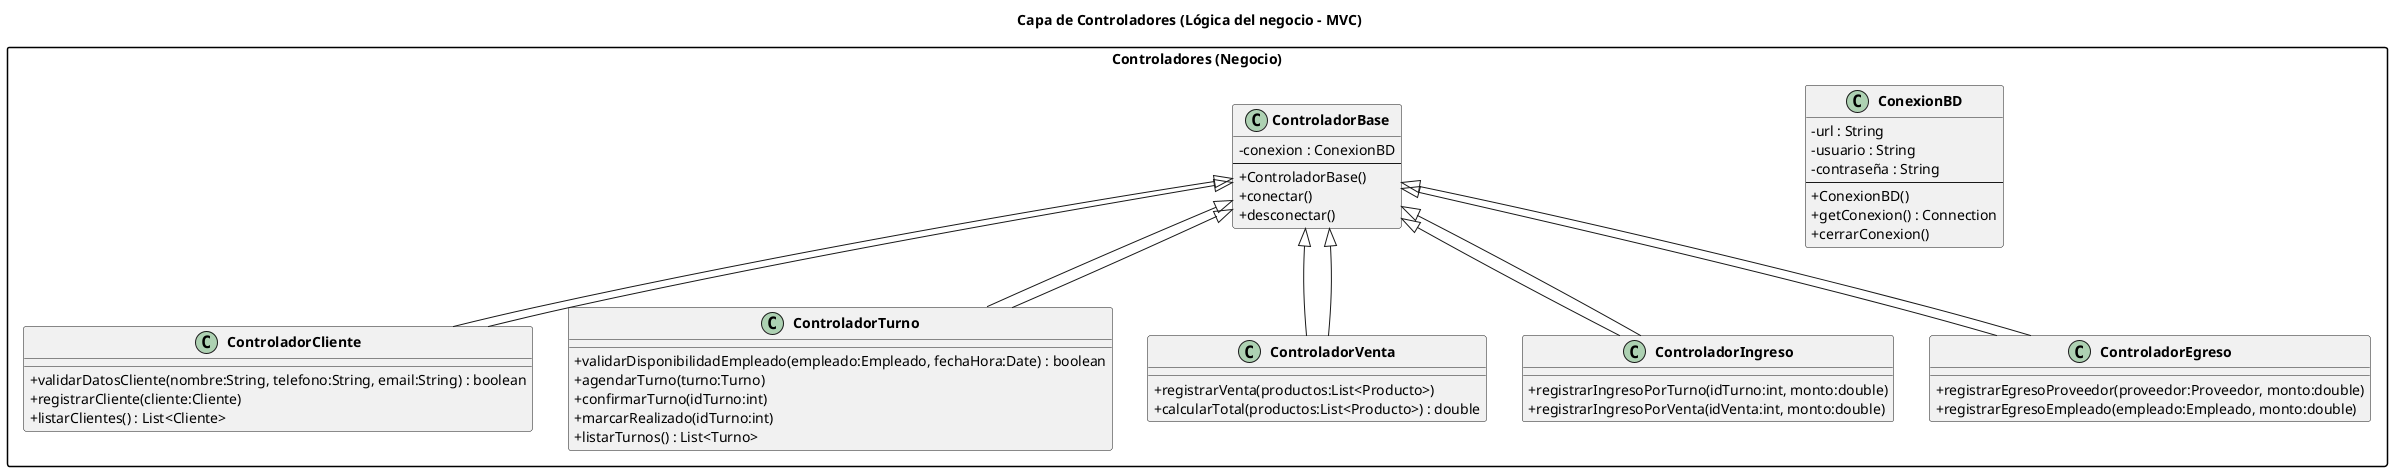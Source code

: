 @startuml Clases_Controladores
title Capa de Controladores (Lógica del negocio - MVC)

skinparam classAttributeIconSize 0
skinparam classFontStyle bold
skinparam packageStyle rectangle

package "Controladores (Negocio)" {

class ConexionBD {
  - url : String
  - usuario : String
  - contraseña : String
  --
  + ConexionBD()
  + getConexion() : Connection
  + cerrarConexion()
}

class ControladorBase {
  - conexion : ConexionBD
  --
  + ControladorBase()
  + conectar()
  + desconectar()
}

class ControladorCliente extends ControladorBase {
  + validarDatosCliente(nombre:String, telefono:String, email:String) : boolean
  + registrarCliente(cliente:Cliente)
  + listarClientes() : List<Cliente>
}

class ControladorTurno extends ControladorBase {
  + validarDisponibilidadEmpleado(empleado:Empleado, fechaHora:Date) : boolean
  + agendarTurno(turno:Turno)
  + confirmarTurno(idTurno:int)
  + marcarRealizado(idTurno:int)
  + listarTurnos() : List<Turno>
}

class ControladorVenta extends ControladorBase {
  + registrarVenta(productos:List<Producto>)
  + calcularTotal(productos:List<Producto>) : double
}

class ControladorIngreso extends ControladorBase {
  + registrarIngresoPorTurno(idTurno:int, monto:double)
  + registrarIngresoPorVenta(idVenta:int, monto:double)
}

class ControladorEgreso extends ControladorBase {
  + registrarEgresoProveedor(proveedor:Proveedor, monto:double)
  + registrarEgresoEmpleado(empleado:Empleado, monto:double)
}

ControladorBase <|-- ControladorCliente
ControladorBase <|-- ControladorTurno
ControladorBase <|-- ControladorVenta
ControladorBase <|-- ControladorIngreso
ControladorBase <|-- ControladorEgreso

}

@enduml